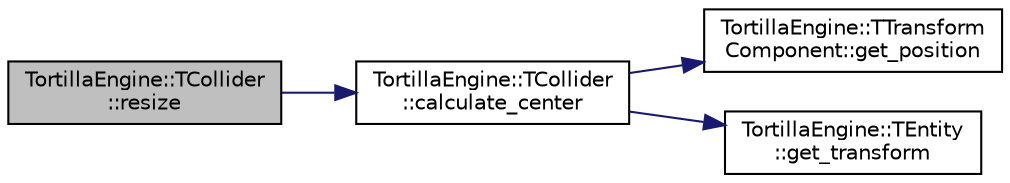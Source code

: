digraph "TortillaEngine::TCollider::resize"
{
 // LATEX_PDF_SIZE
  edge [fontname="Helvetica",fontsize="10",labelfontname="Helvetica",labelfontsize="10"];
  node [fontname="Helvetica",fontsize="10",shape=record];
  rankdir="LR";
  Node1 [label="TortillaEngine::TCollider\l::resize",height=0.2,width=0.4,color="black", fillcolor="grey75", style="filled", fontcolor="black",tooltip="Apply an scale to the collider."];
  Node1 -> Node2 [color="midnightblue",fontsize="10",style="solid",fontname="Helvetica"];
  Node2 [label="TortillaEngine::TCollider\l::calculate_center",height=0.2,width=0.4,color="black", fillcolor="white", style="filled",URL="$class_tortilla_engine_1_1_t_collider.html#a86f0440dfa2d5b048e1aa51496ce7b29",tooltip="Calculates the center of the collider."];
  Node2 -> Node3 [color="midnightblue",fontsize="10",style="solid",fontname="Helvetica"];
  Node3 [label="TortillaEngine::TTransform\lComponent::get_position",height=0.2,width=0.4,color="black", fillcolor="white", style="filled",URL="$class_tortilla_engine_1_1_t_transform_component.html#a2c75247bf22af67ef2c8bd49fbde5f1d",tooltip="Gets the position."];
  Node2 -> Node4 [color="midnightblue",fontsize="10",style="solid",fontname="Helvetica"];
  Node4 [label="TortillaEngine::TEntity\l::get_transform",height=0.2,width=0.4,color="black", fillcolor="white", style="filled",URL="$class_tortilla_engine_1_1_t_entity.html#adabe9ed284fc32a6bb8da29ad67782f7",tooltip="Gets the local transfrom component of the entity."];
}
